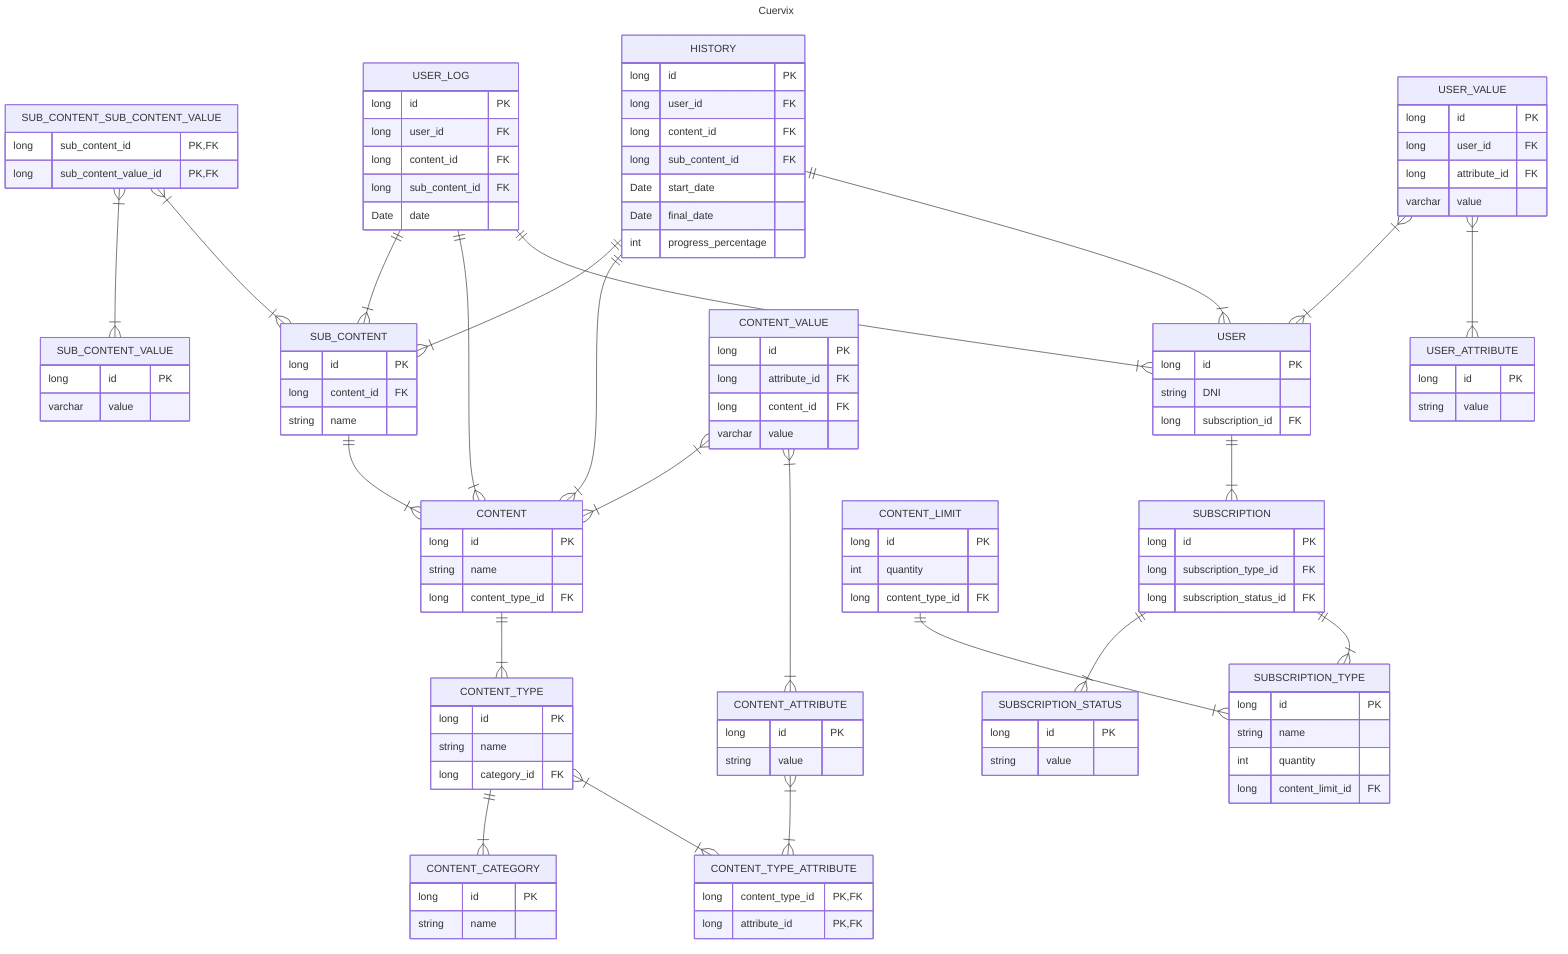---
title: Cuervix
---
erDiagram
    CONTENT ||--|{ CONTENT_TYPE : ""
    CONTENT{
        long id PK
        string name
        long content_type_id FK
    }

    SUB_CONTENT ||--|{ CONTENT : ""
    SUB_CONTENT{
        long id PK
        long content_id FK
        string name
    }

    SUB_CONTENT_SUB_CONTENT_VALUE }|--|{ SUB_CONTENT_VALUE :""
    SUB_CONTENT_SUB_CONTENT_VALUE }|--|{ SUB_CONTENT :""
    SUB_CONTENT_SUB_CONTENT_VALUE{
        long sub_content_id PK, FK
        long sub_content_value_id PK, FK
    }

    SUB_CONTENT_VALUE{
        long id PK
        varchar value
    }


    CONTENT_TYPE ||--|{ CONTENT_CATEGORY : ""
    CONTENT_TYPE{
        long id PK
        string name
        long category_id FK
    }

    CONTENT_CATEGORY{
        long id PK
        string name
    }

    CONTENT_TYPE }|--|{ CONTENT_TYPE_ATTRIBUTE : ""
    CONTENT_ATTRIBUTE }|--|{ CONTENT_TYPE_ATTRIBUTE : ""

    CONTENT_ATTRIBUTE{
        long id PK
        string value
    }

    CONTENT_TYPE_ATTRIBUTE{
        long content_type_id PK, FK
        long attribute_id PK, FK
    }




    USER{
        long id PK
        string DNI
        long subscription_id FK
    }

    USER_VALUE }|--|{ USER : ""
    USER_VALUE{
        long id PK
        long user_id FK
        long attribute_id FK
        varchar value
    }
    USER_VALUE }|--|{ USER_ATTRIBUTE : ""

    USER_ATTRIBUTE{
        long id PK
        string value
    }

    CONTENT_VALUE }|--|{ CONTENT : ""
    CONTENT_VALUE{
        long id PK
        long attribute_id FK
        long content_id FK
        varchar value
    }
    CONTENT_VALUE }|--|{ CONTENT_ATTRIBUTE : ""

    USER ||--|{ SUBSCRIPTION : ""
    SUBSCRIPTION{
        long id PK
        long subscription_type_id FK
        long subscription_status_id FK

    }

    SUBSCRIPTION ||--|{ SUBSCRIPTION_STATUS : ""
    SUBSCRIPTION_STATUS{
        long id PK
        string value
    }

    SUBSCRIPTION ||--|{ SUBSCRIPTION_TYPE : ""
    SUBSCRIPTION_TYPE{
        long id PK
        string name
        int quantity
        long content_limit_id FK
    }

    CONTENT_LIMIT ||--|{ SUBSCRIPTION_TYPE : ""
    CONTENT_LIMIT{
        long id PK
        int quantity
        long content_type_id FK
    }

    USER_LOG ||--|{ SUB_CONTENT : ""
    USER_LOG ||--|{ CONTENT : ""
    USER_LOG ||--|{ USER : ""
    USER_LOG{
        long id PK
        long user_id FK
        long content_id FK
        long sub_content_id FK
        Date date
    }

    HISTORY ||--|{ SUB_CONTENT : ""
    HISTORY ||--|{ CONTENT : ""
    HISTORY ||--|{ USER : ""
    HISTORY{
        long id PK
        long user_id FK
        long content_id FK
        long sub_content_id FK
        Date start_date
        Date final_date
        int progress_percentage

    }